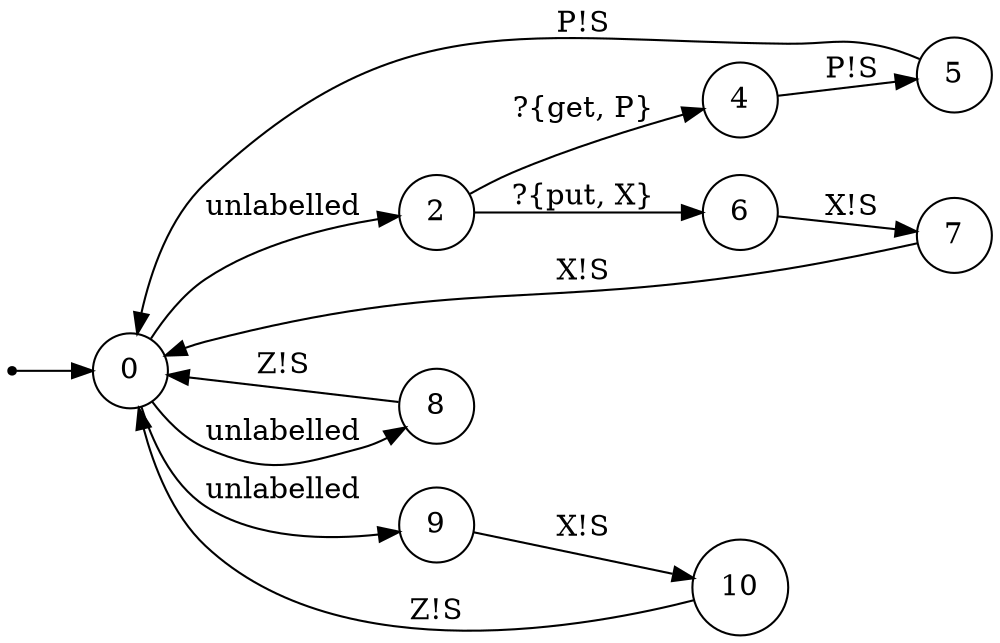 digraph Communicating_Actor_Automata {

            rankdir=LR;
   size="100, 50"
  node [shape = doublecircle]; 

            node [shape = point]; START;
   node [shape = circle];
   START->0;

            
0 -> 2 [ label = "unlabelled"];
2 -> 4 [ label = "?{get, P}"];
4 -> 5 [ label = "P!S"];
5 -> 0 [ label = "P!S"];
2 -> 6 [ label = "?{put, X}"];
6 -> 7 [ label = "X!S"];
7 -> 0 [ label = "X!S"];
0 -> 8 [ label = "unlabelled"];
8 -> 0 [ label = "Z!S"];
0 -> 9 [ label = "unlabelled"];
9 -> 10 [ label = "X!S"];
10 -> 0 [ label = "Z!S"];
}